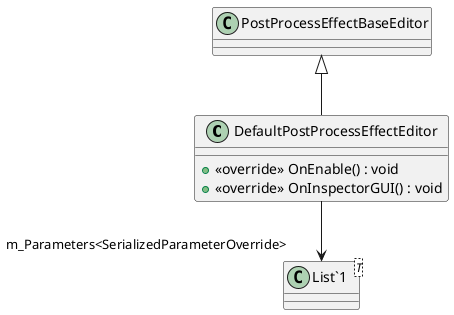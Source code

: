 @startuml
class DefaultPostProcessEffectEditor {
    + <<override>> OnEnable() : void
    + <<override>> OnInspectorGUI() : void
}
class "List`1"<T> {
}
PostProcessEffectBaseEditor <|-- DefaultPostProcessEffectEditor
DefaultPostProcessEffectEditor --> "m_Parameters<SerializedParameterOverride>" "List`1"
@enduml
